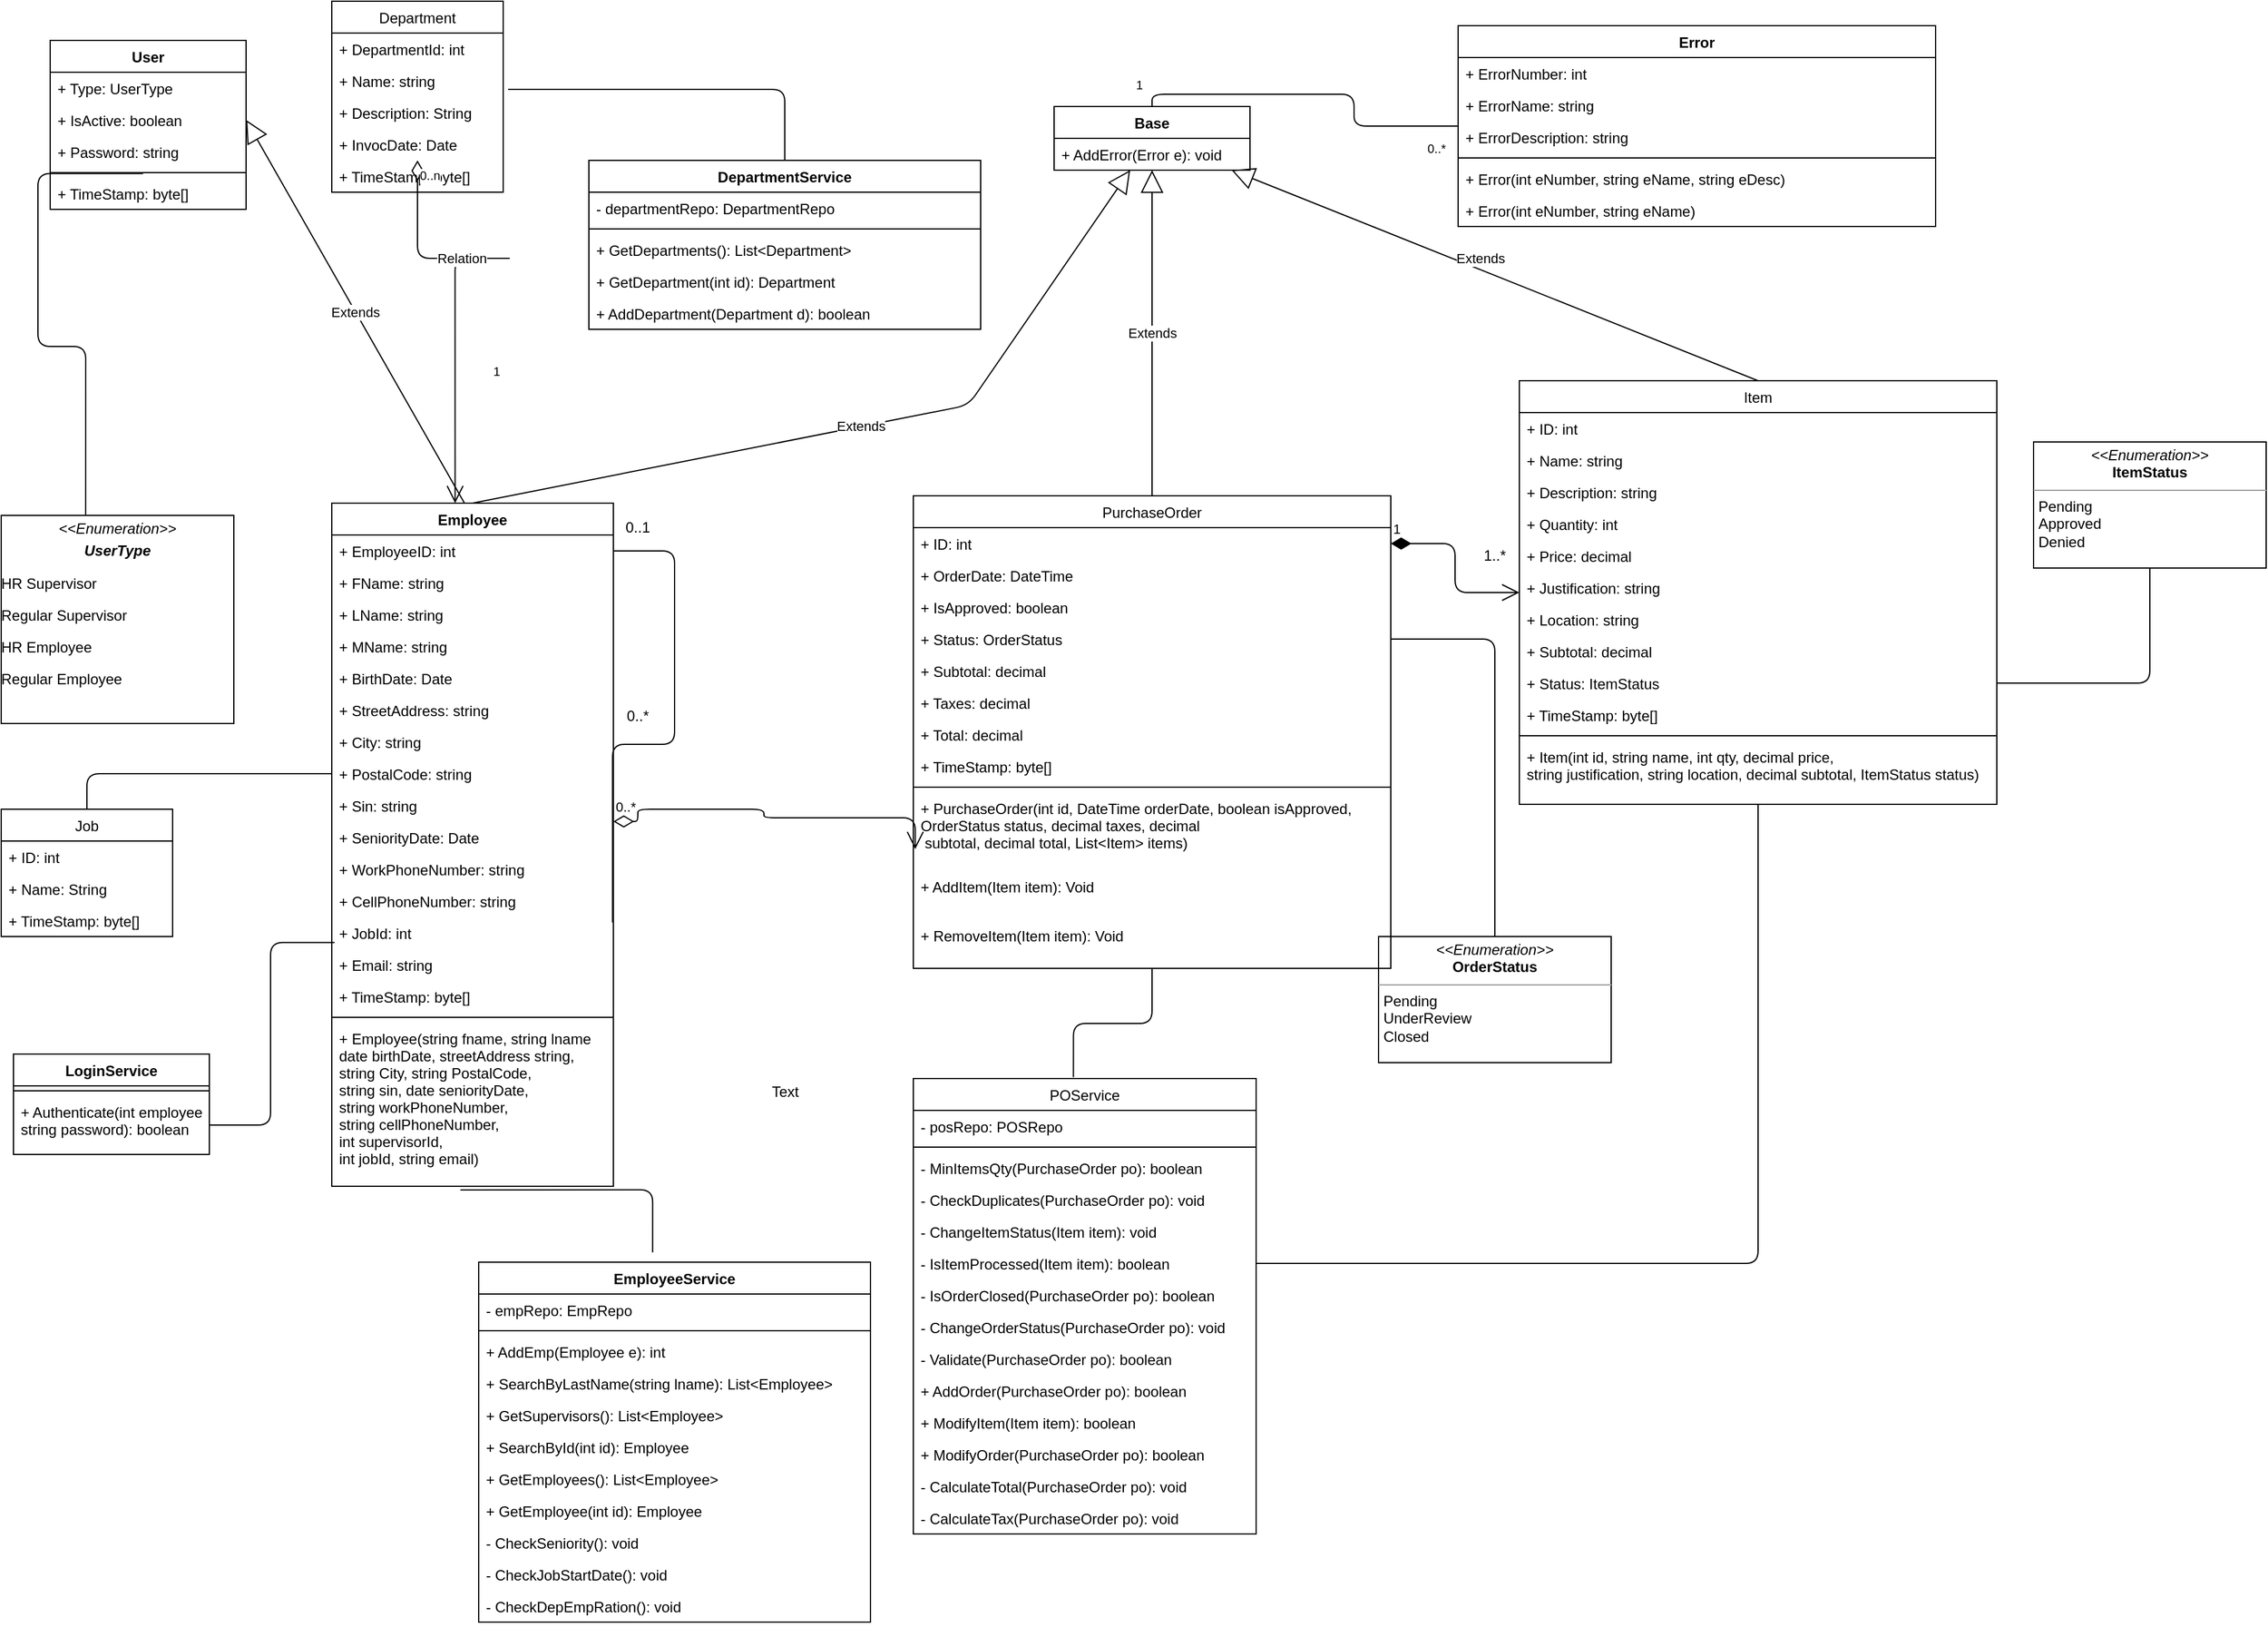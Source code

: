 <mxfile version="13.0.1" type="device"><diagram id="C5RBs43oDa-KdzZeNtuy" name="Page-1"><mxGraphModel dx="1209" dy="791" grid="1" gridSize="10" guides="1" tooltips="1" connect="1" arrows="1" fold="1" page="1" pageScale="1" pageWidth="4681" pageHeight="3300" math="0" shadow="0"><root><mxCell id="WIyWlLk6GJQsqaUBKTNV-0"/><mxCell id="WIyWlLk6GJQsqaUBKTNV-1" parent="WIyWlLk6GJQsqaUBKTNV-0"/><mxCell id="P6I_AFyzG_kGwR3GFfLD-1" value="Department" style="swimlane;fontStyle=0;childLayout=stackLayout;horizontal=1;startSize=26;fillColor=none;horizontalStack=0;resizeParent=1;resizeParentMax=0;resizeLast=0;collapsible=1;marginBottom=0;" parent="WIyWlLk6GJQsqaUBKTNV-1" vertex="1"><mxGeometry x="820" y="10" width="140" height="156" as="geometry"/></mxCell><mxCell id="bKXDlKtTQxM5yPtBPhve-2" value="+ DepartmentId: int&#10;" style="text;strokeColor=none;fillColor=none;align=left;verticalAlign=top;spacingLeft=4;spacingRight=4;overflow=hidden;rotatable=0;points=[[0,0.5],[1,0.5]];portConstraint=eastwest;" parent="P6I_AFyzG_kGwR3GFfLD-1" vertex="1"><mxGeometry y="26" width="140" height="26" as="geometry"/></mxCell><mxCell id="P6I_AFyzG_kGwR3GFfLD-2" value="+ Name: string" style="text;strokeColor=none;fillColor=none;align=left;verticalAlign=top;spacingLeft=4;spacingRight=4;overflow=hidden;rotatable=0;points=[[0,0.5],[1,0.5]];portConstraint=eastwest;" parent="P6I_AFyzG_kGwR3GFfLD-1" vertex="1"><mxGeometry y="52" width="140" height="26" as="geometry"/></mxCell><mxCell id="P6I_AFyzG_kGwR3GFfLD-3" value="+ Description: String" style="text;strokeColor=none;fillColor=none;align=left;verticalAlign=top;spacingLeft=4;spacingRight=4;overflow=hidden;rotatable=0;points=[[0,0.5],[1,0.5]];portConstraint=eastwest;" parent="P6I_AFyzG_kGwR3GFfLD-1" vertex="1"><mxGeometry y="78" width="140" height="26" as="geometry"/></mxCell><mxCell id="P6I_AFyzG_kGwR3GFfLD-4" value="+ InvocDate: Date" style="text;strokeColor=none;fillColor=none;align=left;verticalAlign=top;spacingLeft=4;spacingRight=4;overflow=hidden;rotatable=0;points=[[0,0.5],[1,0.5]];portConstraint=eastwest;" parent="P6I_AFyzG_kGwR3GFfLD-1" vertex="1"><mxGeometry y="104" width="140" height="26" as="geometry"/></mxCell><mxCell id="Zwe6JIAy_T_6WFq7Y2ed-2" value="+ TimeStamp: byte[]" style="text;strokeColor=none;fillColor=none;align=left;verticalAlign=top;spacingLeft=4;spacingRight=4;overflow=hidden;rotatable=0;points=[[0,0.5],[1,0.5]];portConstraint=eastwest;" vertex="1" parent="P6I_AFyzG_kGwR3GFfLD-1"><mxGeometry y="130" width="140" height="26" as="geometry"/></mxCell><mxCell id="M1KIekEEw9vmA7rnOlHV-41" value="&lt;p style=&quot;margin: 0px ; margin-top: 4px ; text-align: center&quot;&gt;&lt;i&gt;&amp;lt;&amp;lt;Enumeration&amp;gt;&amp;gt;&lt;/i&gt;&lt;br&gt;&lt;b&gt;OrderStatus&lt;/b&gt;&lt;/p&gt;&lt;hr size=&quot;1&quot;&gt;&lt;p style=&quot;margin: 0px ; margin-left: 4px&quot;&gt;Pending&lt;/p&gt;&lt;p style=&quot;margin: 0px ; margin-left: 4px&quot;&gt;UnderReview&lt;/p&gt;&lt;p style=&quot;margin: 0px ; margin-left: 4px&quot;&gt;Closed&lt;/p&gt;" style="verticalAlign=top;align=left;overflow=fill;fontSize=12;fontFamily=Helvetica;html=1;" parent="WIyWlLk6GJQsqaUBKTNV-1" vertex="1"><mxGeometry x="1675" y="774" width="190" height="103" as="geometry"/></mxCell><mxCell id="M1KIekEEw9vmA7rnOlHV-45" value="&lt;p style=&quot;margin: 0px ; margin-top: 4px ; text-align: center&quot;&gt;&lt;i&gt;&amp;lt;&amp;lt;Enumeration&amp;gt;&amp;gt;&lt;/i&gt;&lt;br&gt;&lt;b&gt;ItemStatus&lt;/b&gt;&lt;/p&gt;&lt;hr size=&quot;1&quot;&gt;&lt;p style=&quot;margin: 0px ; margin-left: 4px&quot;&gt;Pending&lt;/p&gt;&lt;p style=&quot;margin: 0px ; margin-left: 4px&quot;&gt;Approved&lt;/p&gt;&lt;p style=&quot;margin: 0px ; margin-left: 4px&quot;&gt;Denied&lt;br&gt;&lt;/p&gt;" style="verticalAlign=top;align=left;overflow=fill;fontSize=12;fontFamily=Helvetica;html=1;" parent="WIyWlLk6GJQsqaUBKTNV-1" vertex="1"><mxGeometry x="2210" y="370" width="190" height="103" as="geometry"/></mxCell><mxCell id="7368fgLb0mzuupvW6jYv-3" value="" style="endArrow=none;html=1;edgeStyle=orthogonalEdgeStyle;" parent="WIyWlLk6GJQsqaUBKTNV-1" source="M1KIekEEw9vmA7rnOlHV-35" target="M1KIekEEw9vmA7rnOlHV-41" edge="1"><mxGeometry relative="1" as="geometry"><mxPoint x="540" y="720" as="sourcePoint"/><mxPoint x="700" y="720" as="targetPoint"/></mxGeometry></mxCell><mxCell id="7368fgLb0mzuupvW6jYv-6" value="" style="endArrow=none;html=1;edgeStyle=orthogonalEdgeStyle;entryX=0.5;entryY=1;entryDx=0;entryDy=0;" parent="WIyWlLk6GJQsqaUBKTNV-1" source="M1KIekEEw9vmA7rnOlHV-44" target="M1KIekEEw9vmA7rnOlHV-45" edge="1"><mxGeometry relative="1" as="geometry"><mxPoint x="540" y="900" as="sourcePoint"/><mxPoint x="615" y="983" as="targetPoint"/></mxGeometry></mxCell><mxCell id="7368fgLb0mzuupvW6jYv-11" value="Extends" style="endArrow=block;endSize=16;endFill=0;html=1;exitX=0.5;exitY=0;exitDx=0;exitDy=0;" parent="WIyWlLk6GJQsqaUBKTNV-1" source="M1KIekEEw9vmA7rnOlHV-11" target="7368fgLb0mzuupvW6jYv-34" edge="1"><mxGeometry width="160" relative="1" as="geometry"><mxPoint x="500" y="540" as="sourcePoint"/><mxPoint x="660" y="540" as="targetPoint"/></mxGeometry></mxCell><mxCell id="7368fgLb0mzuupvW6jYv-17" value="Extends" style="endArrow=block;endSize=16;endFill=0;html=1;exitX=0.5;exitY=0;exitDx=0;exitDy=0;" parent="WIyWlLk6GJQsqaUBKTNV-1" source="M1KIekEEw9vmA7rnOlHV-5" target="7368fgLb0mzuupvW6jYv-34" edge="1"><mxGeometry width="160" relative="1" as="geometry"><mxPoint x="385" y="420" as="sourcePoint"/><mxPoint x="605" y="170" as="targetPoint"/><Array as="points"><mxPoint x="1340" y="340"/></Array></mxGeometry></mxCell><mxCell id="7368fgLb0mzuupvW6jYv-19" value="Extends" style="endArrow=block;endSize=16;endFill=0;html=1;exitX=0.5;exitY=0;exitDx=0;exitDy=0;" parent="WIyWlLk6GJQsqaUBKTNV-1" source="M1KIekEEw9vmA7rnOlHV-15" target="7368fgLb0mzuupvW6jYv-34" edge="1"><mxGeometry x="0.067" y="-9" width="160" relative="1" as="geometry"><mxPoint x="510" y="1040" as="sourcePoint"/><mxPoint x="670" y="1040" as="targetPoint"/><Array as="points"/><mxPoint x="-1" as="offset"/></mxGeometry></mxCell><mxCell id="7368fgLb0mzuupvW6jYv-29" value="" style="endArrow=none;html=1;edgeStyle=orthogonalEdgeStyle;exitX=0.5;exitY=0;exitDx=0;exitDy=0;" parent="WIyWlLk6GJQsqaUBKTNV-1" source="7368fgLb0mzuupvW6jYv-34" target="7368fgLb0mzuupvW6jYv-20" edge="1"><mxGeometry relative="1" as="geometry"><mxPoint x="850" y="182" as="sourcePoint"/><mxPoint x="850" y="314" as="targetPoint"/><Array as="points"/></mxGeometry></mxCell><mxCell id="7368fgLb0mzuupvW6jYv-30" value="1" style="resizable=0;html=1;align=left;verticalAlign=bottom;labelBackgroundColor=#ffffff;fontSize=10;" parent="7368fgLb0mzuupvW6jYv-29" connectable="0" vertex="1"><mxGeometry x="-1" relative="1" as="geometry"><mxPoint x="-15" y="-10" as="offset"/></mxGeometry></mxCell><mxCell id="7368fgLb0mzuupvW6jYv-31" value="0..*" style="resizable=0;html=1;align=right;verticalAlign=bottom;labelBackgroundColor=#ffffff;fontSize=10;" parent="7368fgLb0mzuupvW6jYv-29" connectable="0" vertex="1"><mxGeometry x="1" relative="1" as="geometry"><mxPoint x="-10" y="26" as="offset"/></mxGeometry></mxCell><mxCell id="7368fgLb0mzuupvW6jYv-34" value="Base" style="swimlane;fontStyle=1;align=center;verticalAlign=top;childLayout=stackLayout;horizontal=1;startSize=26;horizontalStack=0;resizeParent=1;resizeParentMax=0;resizeLast=0;collapsible=1;marginBottom=0;" parent="WIyWlLk6GJQsqaUBKTNV-1" vertex="1"><mxGeometry x="1410" y="96" width="160" height="52" as="geometry"/></mxCell><mxCell id="7368fgLb0mzuupvW6jYv-37" value="+ AddError(Error e): void" style="text;strokeColor=none;fillColor=none;align=left;verticalAlign=top;spacingLeft=4;spacingRight=4;overflow=hidden;rotatable=0;points=[[0,0.5],[1,0.5]];portConstraint=eastwest;" parent="7368fgLb0mzuupvW6jYv-34" vertex="1"><mxGeometry y="26" width="160" height="26" as="geometry"/></mxCell><mxCell id="7368fgLb0mzuupvW6jYv-20" value="Error" style="swimlane;fontStyle=1;align=center;verticalAlign=top;childLayout=stackLayout;horizontal=1;startSize=26;horizontalStack=0;resizeParent=1;resizeParentMax=0;resizeLast=0;collapsible=1;marginBottom=0;" parent="WIyWlLk6GJQsqaUBKTNV-1" vertex="1"><mxGeometry x="1740" y="30" width="390" height="164" as="geometry"/></mxCell><mxCell id="7368fgLb0mzuupvW6jYv-21" value="+ ErrorNumber: int" style="text;strokeColor=none;fillColor=none;align=left;verticalAlign=top;spacingLeft=4;spacingRight=4;overflow=hidden;rotatable=0;points=[[0,0.5],[1,0.5]];portConstraint=eastwest;" parent="7368fgLb0mzuupvW6jYv-20" vertex="1"><mxGeometry y="26" width="390" height="26" as="geometry"/></mxCell><mxCell id="7368fgLb0mzuupvW6jYv-25" value="+ ErrorName: string" style="text;strokeColor=none;fillColor=none;align=left;verticalAlign=top;spacingLeft=4;spacingRight=4;overflow=hidden;rotatable=0;points=[[0,0.5],[1,0.5]];portConstraint=eastwest;" parent="7368fgLb0mzuupvW6jYv-20" vertex="1"><mxGeometry y="52" width="390" height="26" as="geometry"/></mxCell><mxCell id="7368fgLb0mzuupvW6jYv-26" value="+ ErrorDescription: string" style="text;strokeColor=none;fillColor=none;align=left;verticalAlign=top;spacingLeft=4;spacingRight=4;overflow=hidden;rotatable=0;points=[[0,0.5],[1,0.5]];portConstraint=eastwest;" parent="7368fgLb0mzuupvW6jYv-20" vertex="1"><mxGeometry y="78" width="390" height="26" as="geometry"/></mxCell><mxCell id="7368fgLb0mzuupvW6jYv-39" value="" style="line;strokeWidth=1;fillColor=none;align=left;verticalAlign=middle;spacingTop=-1;spacingLeft=3;spacingRight=3;rotatable=0;labelPosition=right;points=[];portConstraint=eastwest;" parent="7368fgLb0mzuupvW6jYv-20" vertex="1"><mxGeometry y="104" width="390" height="8" as="geometry"/></mxCell><mxCell id="7368fgLb0mzuupvW6jYv-38" value="+ Error(int eNumber, string eName, string eDesc)" style="text;strokeColor=none;fillColor=none;align=left;verticalAlign=top;spacingLeft=4;spacingRight=4;overflow=hidden;rotatable=0;points=[[0,0.5],[1,0.5]];portConstraint=eastwest;" parent="7368fgLb0mzuupvW6jYv-20" vertex="1"><mxGeometry y="112" width="390" height="26" as="geometry"/></mxCell><mxCell id="7368fgLb0mzuupvW6jYv-40" value="+ Error(int eNumber, string eName)" style="text;strokeColor=none;fillColor=none;align=left;verticalAlign=top;spacingLeft=4;spacingRight=4;overflow=hidden;rotatable=0;points=[[0,0.5],[1,0.5]];portConstraint=eastwest;" parent="7368fgLb0mzuupvW6jYv-20" vertex="1"><mxGeometry y="138" width="390" height="26" as="geometry"/></mxCell><mxCell id="M1KIekEEw9vmA7rnOlHV-15" value="Item" style="swimlane;fontStyle=0;childLayout=stackLayout;horizontal=1;startSize=26;fillColor=none;horizontalStack=0;resizeParent=1;resizeParentMax=0;resizeLast=0;collapsible=1;marginBottom=0;" parent="WIyWlLk6GJQsqaUBKTNV-1" vertex="1"><mxGeometry x="1790" y="320" width="390" height="346" as="geometry"/></mxCell><mxCell id="M1KIekEEw9vmA7rnOlHV-21" value="+ ID: int" style="text;strokeColor=none;fillColor=none;align=left;verticalAlign=top;spacingLeft=4;spacingRight=4;overflow=hidden;rotatable=0;points=[[0,0.5],[1,0.5]];portConstraint=eastwest;" parent="M1KIekEEw9vmA7rnOlHV-15" vertex="1"><mxGeometry y="26" width="390" height="26" as="geometry"/></mxCell><mxCell id="M1KIekEEw9vmA7rnOlHV-16" value="+ Name: string" style="text;strokeColor=none;fillColor=none;align=left;verticalAlign=top;spacingLeft=4;spacingRight=4;overflow=hidden;rotatable=0;points=[[0,0.5],[1,0.5]];portConstraint=eastwest;" parent="M1KIekEEw9vmA7rnOlHV-15" vertex="1"><mxGeometry y="52" width="390" height="26" as="geometry"/></mxCell><mxCell id="M1KIekEEw9vmA7rnOlHV-17" value="+ Description: string" style="text;strokeColor=none;fillColor=none;align=left;verticalAlign=top;spacingLeft=4;spacingRight=4;overflow=hidden;rotatable=0;points=[[0,0.5],[1,0.5]];portConstraint=eastwest;" parent="M1KIekEEw9vmA7rnOlHV-15" vertex="1"><mxGeometry y="78" width="390" height="26" as="geometry"/></mxCell><mxCell id="M1KIekEEw9vmA7rnOlHV-18" value="+ Quantity: int" style="text;strokeColor=none;fillColor=none;align=left;verticalAlign=top;spacingLeft=4;spacingRight=4;overflow=hidden;rotatable=0;points=[[0,0.5],[1,0.5]];portConstraint=eastwest;" parent="M1KIekEEw9vmA7rnOlHV-15" vertex="1"><mxGeometry y="104" width="390" height="26" as="geometry"/></mxCell><mxCell id="M1KIekEEw9vmA7rnOlHV-19" value="+ Price: decimal" style="text;strokeColor=none;fillColor=none;align=left;verticalAlign=top;spacingLeft=4;spacingRight=4;overflow=hidden;rotatable=0;points=[[0,0.5],[1,0.5]];portConstraint=eastwest;" parent="M1KIekEEw9vmA7rnOlHV-15" vertex="1"><mxGeometry y="130" width="390" height="26" as="geometry"/></mxCell><mxCell id="M1KIekEEw9vmA7rnOlHV-20" value="+ Justification: string" style="text;strokeColor=none;fillColor=none;align=left;verticalAlign=top;spacingLeft=4;spacingRight=4;overflow=hidden;rotatable=0;points=[[0,0.5],[1,0.5]];portConstraint=eastwest;" parent="M1KIekEEw9vmA7rnOlHV-15" vertex="1"><mxGeometry y="156" width="390" height="26" as="geometry"/></mxCell><mxCell id="M1KIekEEw9vmA7rnOlHV-31" value="+ Location: string" style="text;strokeColor=none;fillColor=none;align=left;verticalAlign=top;spacingLeft=4;spacingRight=4;overflow=hidden;rotatable=0;points=[[0,0.5],[1,0.5]];portConstraint=eastwest;" parent="M1KIekEEw9vmA7rnOlHV-15" vertex="1"><mxGeometry y="182" width="390" height="26" as="geometry"/></mxCell><mxCell id="M1KIekEEw9vmA7rnOlHV-40" value="+ Subtotal: decimal" style="text;strokeColor=none;fillColor=none;align=left;verticalAlign=top;spacingLeft=4;spacingRight=4;overflow=hidden;rotatable=0;points=[[0,0.5],[1,0.5]];portConstraint=eastwest;" parent="M1KIekEEw9vmA7rnOlHV-15" vertex="1"><mxGeometry y="208" width="390" height="26" as="geometry"/></mxCell><mxCell id="M1KIekEEw9vmA7rnOlHV-44" value="+ Status: ItemStatus" style="text;strokeColor=none;fillColor=none;align=left;verticalAlign=top;spacingLeft=4;spacingRight=4;overflow=hidden;rotatable=0;points=[[0,0.5],[1,0.5]];portConstraint=eastwest;" parent="M1KIekEEw9vmA7rnOlHV-15" vertex="1"><mxGeometry y="234" width="390" height="26" as="geometry"/></mxCell><mxCell id="Zwe6JIAy_T_6WFq7Y2ed-0" value="+ TimeStamp: byte[]" style="text;strokeColor=none;fillColor=none;align=left;verticalAlign=top;spacingLeft=4;spacingRight=4;overflow=hidden;rotatable=0;points=[[0,0.5],[1,0.5]];portConstraint=eastwest;" vertex="1" parent="M1KIekEEw9vmA7rnOlHV-15"><mxGeometry y="260" width="390" height="26" as="geometry"/></mxCell><mxCell id="7368fgLb0mzuupvW6jYv-2" value="" style="line;strokeWidth=1;fillColor=none;align=left;verticalAlign=middle;spacingTop=-1;spacingLeft=3;spacingRight=3;rotatable=0;labelPosition=right;points=[];portConstraint=eastwest;" parent="M1KIekEEw9vmA7rnOlHV-15" vertex="1"><mxGeometry y="286" width="390" height="8" as="geometry"/></mxCell><mxCell id="7368fgLb0mzuupvW6jYv-1" value="+ Item(int id, string name, int qty, decimal price, &#10;string justification, string location, decimal subtotal, ItemStatus status)" style="text;strokeColor=none;fillColor=none;align=left;verticalAlign=top;spacingLeft=4;spacingRight=4;overflow=hidden;rotatable=0;points=[[0,0.5],[1,0.5]];portConstraint=eastwest;" parent="M1KIekEEw9vmA7rnOlHV-15" vertex="1"><mxGeometry y="294" width="390" height="52" as="geometry"/></mxCell><mxCell id="M1KIekEEw9vmA7rnOlHV-11" value="PurchaseOrder" style="swimlane;fontStyle=0;childLayout=stackLayout;horizontal=1;startSize=26;fillColor=none;horizontalStack=0;resizeParent=1;resizeParentMax=0;resizeLast=0;collapsible=1;marginBottom=0;" parent="WIyWlLk6GJQsqaUBKTNV-1" vertex="1"><mxGeometry x="1295" y="414" width="390" height="386" as="geometry"/></mxCell><mxCell id="M1KIekEEw9vmA7rnOlHV-12" value="+ ID: int" style="text;strokeColor=none;fillColor=none;align=left;verticalAlign=top;spacingLeft=4;spacingRight=4;overflow=hidden;rotatable=0;points=[[0,0.5],[1,0.5]];portConstraint=eastwest;" parent="M1KIekEEw9vmA7rnOlHV-11" vertex="1"><mxGeometry y="26" width="390" height="26" as="geometry"/></mxCell><mxCell id="M1KIekEEw9vmA7rnOlHV-13" value="+ OrderDate: DateTime" style="text;strokeColor=none;fillColor=none;align=left;verticalAlign=top;spacingLeft=4;spacingRight=4;overflow=hidden;rotatable=0;points=[[0,0.5],[1,0.5]];portConstraint=eastwest;" parent="M1KIekEEw9vmA7rnOlHV-11" vertex="1"><mxGeometry y="52" width="390" height="26" as="geometry"/></mxCell><mxCell id="M1KIekEEw9vmA7rnOlHV-14" value="+ IsApproved: boolean" style="text;strokeColor=none;fillColor=none;align=left;verticalAlign=top;spacingLeft=4;spacingRight=4;overflow=hidden;rotatable=0;points=[[0,0.5],[1,0.5]];portConstraint=eastwest;" parent="M1KIekEEw9vmA7rnOlHV-11" vertex="1"><mxGeometry y="78" width="390" height="26" as="geometry"/></mxCell><mxCell id="M1KIekEEw9vmA7rnOlHV-35" value="+ Status: OrderStatus" style="text;strokeColor=none;fillColor=none;align=left;verticalAlign=top;spacingLeft=4;spacingRight=4;overflow=hidden;rotatable=0;points=[[0,0.5],[1,0.5]];portConstraint=eastwest;" parent="M1KIekEEw9vmA7rnOlHV-11" vertex="1"><mxGeometry y="104" width="390" height="26" as="geometry"/></mxCell><mxCell id="M1KIekEEw9vmA7rnOlHV-36" value="+ Subtotal: decimal" style="text;strokeColor=none;fillColor=none;align=left;verticalAlign=top;spacingLeft=4;spacingRight=4;overflow=hidden;rotatable=0;points=[[0,0.5],[1,0.5]];portConstraint=eastwest;" parent="M1KIekEEw9vmA7rnOlHV-11" vertex="1"><mxGeometry y="130" width="390" height="26" as="geometry"/></mxCell><mxCell id="M1KIekEEw9vmA7rnOlHV-37" value="+ Taxes: decimal" style="text;strokeColor=none;fillColor=none;align=left;verticalAlign=top;spacingLeft=4;spacingRight=4;overflow=hidden;rotatable=0;points=[[0,0.5],[1,0.5]];portConstraint=eastwest;" parent="M1KIekEEw9vmA7rnOlHV-11" vertex="1"><mxGeometry y="156" width="390" height="26" as="geometry"/></mxCell><mxCell id="M1KIekEEw9vmA7rnOlHV-38" value="+ Total: decimal" style="text;strokeColor=none;fillColor=none;align=left;verticalAlign=top;spacingLeft=4;spacingRight=4;overflow=hidden;rotatable=0;points=[[0,0.5],[1,0.5]];portConstraint=eastwest;" parent="M1KIekEEw9vmA7rnOlHV-11" vertex="1"><mxGeometry y="182" width="390" height="26" as="geometry"/></mxCell><mxCell id="Zwe6JIAy_T_6WFq7Y2ed-1" value="+ TimeStamp: byte[]" style="text;strokeColor=none;fillColor=none;align=left;verticalAlign=top;spacingLeft=4;spacingRight=4;overflow=hidden;rotatable=0;points=[[0,0.5],[1,0.5]];portConstraint=eastwest;" vertex="1" parent="M1KIekEEw9vmA7rnOlHV-11"><mxGeometry y="208" width="390" height="26" as="geometry"/></mxCell><mxCell id="7368fgLb0mzuupvW6jYv-46" value="" style="line;strokeWidth=1;fillColor=none;align=left;verticalAlign=middle;spacingTop=-1;spacingLeft=3;spacingRight=3;rotatable=0;labelPosition=right;points=[];portConstraint=eastwest;" parent="M1KIekEEw9vmA7rnOlHV-11" vertex="1"><mxGeometry y="234" width="390" height="8" as="geometry"/></mxCell><mxCell id="7368fgLb0mzuupvW6jYv-47" value="+ PurchaseOrder(int id, DateTime orderDate, boolean isApproved, &#10;OrderStatus status, decimal taxes, decimal&#10; subtotal, decimal total, List&lt;Item&gt; items)" style="text;strokeColor=none;fillColor=none;align=left;verticalAlign=top;spacingLeft=4;spacingRight=4;overflow=hidden;rotatable=0;points=[[0,0.5],[1,0.5]];portConstraint=eastwest;" parent="M1KIekEEw9vmA7rnOlHV-11" vertex="1"><mxGeometry y="242" width="390" height="64" as="geometry"/></mxCell><mxCell id="qAektl5Otq9EUnJN1KpI-5" value="+ AddItem(Item item): Void" style="text;strokeColor=none;fillColor=none;align=left;verticalAlign=top;spacingLeft=4;spacingRight=4;overflow=hidden;rotatable=0;points=[[0,0.5],[1,0.5]];portConstraint=eastwest;" parent="M1KIekEEw9vmA7rnOlHV-11" vertex="1"><mxGeometry y="306" width="390" height="40" as="geometry"/></mxCell><mxCell id="qAektl5Otq9EUnJN1KpI-6" value="+ RemoveItem(Item item): Void" style="text;strokeColor=none;fillColor=none;align=left;verticalAlign=top;spacingLeft=4;spacingRight=4;overflow=hidden;rotatable=0;points=[[0,0.5],[1,0.5]];portConstraint=eastwest;" parent="M1KIekEEw9vmA7rnOlHV-11" vertex="1"><mxGeometry y="346" width="390" height="40" as="geometry"/></mxCell><mxCell id="bKXDlKtTQxM5yPtBPhve-20" value="User&#10;" style="swimlane;fontStyle=1;align=center;verticalAlign=top;childLayout=stackLayout;horizontal=1;startSize=26;horizontalStack=0;resizeParent=1;resizeParentMax=0;resizeLast=0;collapsible=1;marginBottom=0;" parent="WIyWlLk6GJQsqaUBKTNV-1" vertex="1"><mxGeometry x="590" y="42" width="160" height="138" as="geometry"/></mxCell><mxCell id="bKXDlKtTQxM5yPtBPhve-21" value="+ Type: UserType" style="text;strokeColor=none;fillColor=none;align=left;verticalAlign=top;spacingLeft=4;spacingRight=4;overflow=hidden;rotatable=0;points=[[0,0.5],[1,0.5]];portConstraint=eastwest;" parent="bKXDlKtTQxM5yPtBPhve-20" vertex="1"><mxGeometry y="26" width="160" height="26" as="geometry"/></mxCell><mxCell id="M1KIekEEw9vmA7rnOlHV-10" value="+ IsActive: boolean" style="text;strokeColor=none;fillColor=none;align=left;verticalAlign=top;spacingLeft=4;spacingRight=4;overflow=hidden;rotatable=0;points=[[0,0.5],[1,0.5]];portConstraint=eastwest;" parent="bKXDlKtTQxM5yPtBPhve-20" vertex="1"><mxGeometry y="52" width="160" height="26" as="geometry"/></mxCell><mxCell id="M1KIekEEw9vmA7rnOlHV-9" value="+ Password: string" style="text;strokeColor=none;fillColor=none;align=left;verticalAlign=top;spacingLeft=4;spacingRight=4;overflow=hidden;rotatable=0;points=[[0,0.5],[1,0.5]];portConstraint=eastwest;" parent="bKXDlKtTQxM5yPtBPhve-20" vertex="1"><mxGeometry y="78" width="160" height="26" as="geometry"/></mxCell><mxCell id="bKXDlKtTQxM5yPtBPhve-22" value="" style="line;strokeWidth=1;fillColor=none;align=left;verticalAlign=middle;spacingTop=-1;spacingLeft=3;spacingRight=3;rotatable=0;labelPosition=right;points=[];portConstraint=eastwest;" parent="bKXDlKtTQxM5yPtBPhve-20" vertex="1"><mxGeometry y="104" width="160" height="8" as="geometry"/></mxCell><mxCell id="Zwe6JIAy_T_6WFq7Y2ed-3" value="+ TimeStamp: byte[]" style="text;strokeColor=none;fillColor=none;align=left;verticalAlign=top;spacingLeft=4;spacingRight=4;overflow=hidden;rotatable=0;points=[[0,0.5],[1,0.5]];portConstraint=eastwest;" vertex="1" parent="bKXDlKtTQxM5yPtBPhve-20"><mxGeometry y="112" width="160" height="26" as="geometry"/></mxCell><mxCell id="RqJeRWdrLtDHhouws7hQ-16" value="DepartmentService" style="swimlane;fontStyle=1;align=center;verticalAlign=top;childLayout=stackLayout;horizontal=1;startSize=26;horizontalStack=0;resizeParent=1;resizeParentMax=0;resizeLast=0;collapsible=1;marginBottom=0;" parent="WIyWlLk6GJQsqaUBKTNV-1" vertex="1"><mxGeometry x="1030" y="140" width="320" height="138" as="geometry"/></mxCell><mxCell id="RqJeRWdrLtDHhouws7hQ-17" value="- departmentRepo: DepartmentRepo" style="text;strokeColor=none;fillColor=none;align=left;verticalAlign=top;spacingLeft=4;spacingRight=4;overflow=hidden;rotatable=0;points=[[0,0.5],[1,0.5]];portConstraint=eastwest;" parent="RqJeRWdrLtDHhouws7hQ-16" vertex="1"><mxGeometry y="26" width="320" height="26" as="geometry"/></mxCell><mxCell id="RqJeRWdrLtDHhouws7hQ-18" value="" style="line;strokeWidth=1;fillColor=none;align=left;verticalAlign=middle;spacingTop=-1;spacingLeft=3;spacingRight=3;rotatable=0;labelPosition=right;points=[];portConstraint=eastwest;" parent="RqJeRWdrLtDHhouws7hQ-16" vertex="1"><mxGeometry y="52" width="320" height="8" as="geometry"/></mxCell><mxCell id="RqJeRWdrLtDHhouws7hQ-19" value="+ GetDepartments(): List&lt;Department&gt;" style="text;strokeColor=none;fillColor=none;align=left;verticalAlign=top;spacingLeft=4;spacingRight=4;overflow=hidden;rotatable=0;points=[[0,0.5],[1,0.5]];portConstraint=eastwest;" parent="RqJeRWdrLtDHhouws7hQ-16" vertex="1"><mxGeometry y="60" width="320" height="26" as="geometry"/></mxCell><mxCell id="RqJeRWdrLtDHhouws7hQ-20" value="+ GetDepartment(int id): Department&#10;" style="text;strokeColor=none;fillColor=none;align=left;verticalAlign=top;spacingLeft=4;spacingRight=4;overflow=hidden;rotatable=0;points=[[0,0.5],[1,0.5]];portConstraint=eastwest;" parent="RqJeRWdrLtDHhouws7hQ-16" vertex="1"><mxGeometry y="86" width="320" height="26" as="geometry"/></mxCell><mxCell id="RqJeRWdrLtDHhouws7hQ-22" value="+ AddDepartment(Department d): boolean&#10;" style="text;strokeColor=none;fillColor=none;align=left;verticalAlign=top;spacingLeft=4;spacingRight=4;overflow=hidden;rotatable=0;points=[[0,0.5],[1,0.5]];portConstraint=eastwest;" parent="RqJeRWdrLtDHhouws7hQ-16" vertex="1"><mxGeometry y="112" width="320" height="26" as="geometry"/></mxCell><mxCell id="7368fgLb0mzuupvW6jYv-48" value="POService" style="swimlane;fontStyle=0;childLayout=stackLayout;horizontal=1;startSize=26;fillColor=none;horizontalStack=0;resizeParent=1;resizeParentMax=0;resizeLast=0;collapsible=1;marginBottom=0;" parent="WIyWlLk6GJQsqaUBKTNV-1" vertex="1"><mxGeometry x="1295" y="890" width="280" height="372" as="geometry"/></mxCell><mxCell id="7368fgLb0mzuupvW6jYv-49" value="- posRepo: POSRepo" style="text;strokeColor=none;fillColor=none;align=left;verticalAlign=top;spacingLeft=4;spacingRight=4;overflow=hidden;rotatable=0;points=[[0,0.5],[1,0.5]];portConstraint=eastwest;" parent="7368fgLb0mzuupvW6jYv-48" vertex="1"><mxGeometry y="26" width="280" height="26" as="geometry"/></mxCell><mxCell id="7368fgLb0mzuupvW6jYv-52" value="" style="line;strokeWidth=1;fillColor=none;align=left;verticalAlign=middle;spacingTop=-1;spacingLeft=3;spacingRight=3;rotatable=0;labelPosition=right;points=[];portConstraint=eastwest;" parent="7368fgLb0mzuupvW6jYv-48" vertex="1"><mxGeometry y="52" width="280" height="8" as="geometry"/></mxCell><mxCell id="7368fgLb0mzuupvW6jYv-51" value="- MinItemsQty(PurchaseOrder po): boolean" style="text;strokeColor=none;fillColor=none;align=left;verticalAlign=top;spacingLeft=4;spacingRight=4;overflow=hidden;rotatable=0;points=[[0,0.5],[1,0.5]];portConstraint=eastwest;" parent="7368fgLb0mzuupvW6jYv-48" vertex="1"><mxGeometry y="60" width="280" height="26" as="geometry"/></mxCell><mxCell id="7368fgLb0mzuupvW6jYv-53" value="- CheckDuplicates(PurchaseOrder po): void" style="text;strokeColor=none;fillColor=none;align=left;verticalAlign=top;spacingLeft=4;spacingRight=4;overflow=hidden;rotatable=0;points=[[0,0.5],[1,0.5]];portConstraint=eastwest;" parent="7368fgLb0mzuupvW6jYv-48" vertex="1"><mxGeometry y="86" width="280" height="26" as="geometry"/></mxCell><mxCell id="7368fgLb0mzuupvW6jYv-55" value="- ChangeItemStatus(Item item): void" style="text;strokeColor=none;fillColor=none;align=left;verticalAlign=top;spacingLeft=4;spacingRight=4;overflow=hidden;rotatable=0;points=[[0,0.5],[1,0.5]];portConstraint=eastwest;" parent="7368fgLb0mzuupvW6jYv-48" vertex="1"><mxGeometry y="112" width="280" height="26" as="geometry"/></mxCell><mxCell id="7368fgLb0mzuupvW6jYv-60" value="- IsItemProcessed(Item item): boolean" style="text;strokeColor=none;fillColor=none;align=left;verticalAlign=top;spacingLeft=4;spacingRight=4;overflow=hidden;rotatable=0;points=[[0,0.5],[1,0.5]];portConstraint=eastwest;" parent="7368fgLb0mzuupvW6jYv-48" vertex="1"><mxGeometry y="138" width="280" height="26" as="geometry"/></mxCell><mxCell id="7368fgLb0mzuupvW6jYv-61" value="- IsOrderClosed(PurchaseOrder po): boolean" style="text;strokeColor=none;fillColor=none;align=left;verticalAlign=top;spacingLeft=4;spacingRight=4;overflow=hidden;rotatable=0;points=[[0,0.5],[1,0.5]];portConstraint=eastwest;" parent="7368fgLb0mzuupvW6jYv-48" vertex="1"><mxGeometry y="164" width="280" height="26" as="geometry"/></mxCell><mxCell id="7368fgLb0mzuupvW6jYv-56" value="- ChangeOrderStatus(PurchaseOrder po): void" style="text;strokeColor=none;fillColor=none;align=left;verticalAlign=top;spacingLeft=4;spacingRight=4;overflow=hidden;rotatable=0;points=[[0,0.5],[1,0.5]];portConstraint=eastwest;" parent="7368fgLb0mzuupvW6jYv-48" vertex="1"><mxGeometry y="190" width="280" height="26" as="geometry"/></mxCell><mxCell id="7368fgLb0mzuupvW6jYv-57" value="- Validate(PurchaseOrder po): boolean" style="text;strokeColor=none;fillColor=none;align=left;verticalAlign=top;spacingLeft=4;spacingRight=4;overflow=hidden;rotatable=0;points=[[0,0.5],[1,0.5]];portConstraint=eastwest;" parent="7368fgLb0mzuupvW6jYv-48" vertex="1"><mxGeometry y="216" width="280" height="26" as="geometry"/></mxCell><mxCell id="7368fgLb0mzuupvW6jYv-58" value="+ AddOrder(PurchaseOrder po): boolean" style="text;strokeColor=none;fillColor=none;align=left;verticalAlign=top;spacingLeft=4;spacingRight=4;overflow=hidden;rotatable=0;points=[[0,0.5],[1,0.5]];portConstraint=eastwest;" parent="7368fgLb0mzuupvW6jYv-48" vertex="1"><mxGeometry y="242" width="280" height="26" as="geometry"/></mxCell><mxCell id="7368fgLb0mzuupvW6jYv-59" value="+ ModifyItem(Item item): boolean" style="text;strokeColor=none;fillColor=none;align=left;verticalAlign=top;spacingLeft=4;spacingRight=4;overflow=hidden;rotatable=0;points=[[0,0.5],[1,0.5]];portConstraint=eastwest;" parent="7368fgLb0mzuupvW6jYv-48" vertex="1"><mxGeometry y="268" width="280" height="26" as="geometry"/></mxCell><mxCell id="7368fgLb0mzuupvW6jYv-62" value="+ ModifyOrder(PurchaseOrder po): boolean" style="text;strokeColor=none;fillColor=none;align=left;verticalAlign=top;spacingLeft=4;spacingRight=4;overflow=hidden;rotatable=0;points=[[0,0.5],[1,0.5]];portConstraint=eastwest;" parent="7368fgLb0mzuupvW6jYv-48" vertex="1"><mxGeometry y="294" width="280" height="26" as="geometry"/></mxCell><mxCell id="qAektl5Otq9EUnJN1KpI-8" value="- CalculateTotal(PurchaseOrder po): void" style="text;strokeColor=none;fillColor=none;align=left;verticalAlign=top;spacingLeft=4;spacingRight=4;overflow=hidden;rotatable=0;points=[[0,0.5],[1,0.5]];portConstraint=eastwest;" parent="7368fgLb0mzuupvW6jYv-48" vertex="1"><mxGeometry y="320" width="280" height="26" as="geometry"/></mxCell><mxCell id="qAektl5Otq9EUnJN1KpI-9" value="- CalculateTax(PurchaseOrder po): void" style="text;strokeColor=none;fillColor=none;align=left;verticalAlign=top;spacingLeft=4;spacingRight=4;overflow=hidden;rotatable=0;points=[[0,0.5],[1,0.5]];portConstraint=eastwest;" parent="7368fgLb0mzuupvW6jYv-48" vertex="1"><mxGeometry y="346" width="280" height="26" as="geometry"/></mxCell><mxCell id="7368fgLb0mzuupvW6jYv-63" value="" style="endArrow=none;html=1;edgeStyle=orthogonalEdgeStyle;exitX=0.467;exitY=-0.003;exitDx=0;exitDy=0;exitPerimeter=0;" parent="WIyWlLk6GJQsqaUBKTNV-1" source="7368fgLb0mzuupvW6jYv-48" target="M1KIekEEw9vmA7rnOlHV-11" edge="1"><mxGeometry relative="1" as="geometry"><mxPoint x="1590" y="720" as="sourcePoint"/><mxPoint x="1750" y="720" as="targetPoint"/></mxGeometry></mxCell><mxCell id="7368fgLb0mzuupvW6jYv-66" value="" style="endArrow=none;html=1;edgeStyle=orthogonalEdgeStyle;exitX=1;exitY=0.5;exitDx=0;exitDy=0;" parent="WIyWlLk6GJQsqaUBKTNV-1" source="7368fgLb0mzuupvW6jYv-60" target="M1KIekEEw9vmA7rnOlHV-15" edge="1"><mxGeometry relative="1" as="geometry"><mxPoint x="1435.76" y="899.04" as="sourcePoint"/><mxPoint x="1500.067" y="704" as="targetPoint"/></mxGeometry></mxCell><mxCell id="bKXDlKtTQxM5yPtBPhve-7" value="Relation" style="endArrow=open;html=1;endSize=12;startArrow=diamondThin;startSize=14;startFill=0;edgeStyle=orthogonalEdgeStyle;entryX=0.438;entryY=0;entryDx=0;entryDy=0;entryPerimeter=0;" parent="WIyWlLk6GJQsqaUBKTNV-1" source="P6I_AFyzG_kGwR3GFfLD-4" target="M1KIekEEw9vmA7rnOlHV-5" edge="1"><mxGeometry relative="1" as="geometry"><mxPoint x="940" y="170" as="sourcePoint"/><mxPoint x="1100" y="170" as="targetPoint"/><Array as="points"><mxPoint x="970" y="220"/><mxPoint x="970" y="220"/></Array></mxGeometry></mxCell><mxCell id="bKXDlKtTQxM5yPtBPhve-8" value="0..n" style="resizable=0;html=1;align=left;verticalAlign=top;labelBackgroundColor=#ffffff;fontSize=10;" parent="bKXDlKtTQxM5yPtBPhve-7" connectable="0" vertex="1"><mxGeometry x="-1" relative="1" as="geometry"/></mxCell><mxCell id="bKXDlKtTQxM5yPtBPhve-9" value="1" style="resizable=0;html=1;align=right;verticalAlign=top;labelBackgroundColor=#ffffff;fontSize=10;" parent="bKXDlKtTQxM5yPtBPhve-7" connectable="0" vertex="1"><mxGeometry x="1" relative="1" as="geometry"/></mxCell><mxCell id="bKXDlKtTQxM5yPtBPhve-10" value="1&lt;br&gt;" style="resizable=0;html=1;align=left;verticalAlign=top;labelBackgroundColor=#ffffff;fontSize=10;" parent="WIyWlLk6GJQsqaUBKTNV-1" connectable="0" vertex="1"><mxGeometry x="950" y="300" as="geometry"/></mxCell><mxCell id="bKXDlKtTQxM5yPtBPhve-17" value="" style="endArrow=none;html=1;edgeStyle=orthogonalEdgeStyle;exitX=0.444;exitY=-0.027;exitDx=0;exitDy=0;exitPerimeter=0;entryX=0.457;entryY=1.022;entryDx=0;entryDy=0;entryPerimeter=0;" parent="WIyWlLk6GJQsqaUBKTNV-1" source="bKXDlKtTQxM5yPtBPhve-11" target="bKXDlKtTQxM5yPtBPhve-19" edge="1"><mxGeometry relative="1" as="geometry"><mxPoint x="990.0" y="889.04" as="sourcePoint"/><mxPoint x="971" y="802" as="targetPoint"/></mxGeometry></mxCell><mxCell id="bKXDlKtTQxM5yPtBPhve-24" value="&lt;p style=&quot;margin: 0px ; margin-top: 4px ; text-align: center&quot;&gt;&lt;i&gt;&amp;lt;&amp;lt;Enumeration&amp;gt;&amp;gt;&lt;/i&gt;&lt;/p&gt;&lt;p style=&quot;margin: 0px ; margin-top: 4px ; text-align: center&quot;&gt;&lt;i&gt;&lt;b&gt;UserType&lt;/b&gt;&lt;/i&gt;&lt;br&gt;&lt;/p&gt;&lt;p class=&quot;MsoNormal&quot; style=&quot;margin-bottom: 0in ; margin-bottom: 0.0pt ; line-height: normal&quot;&gt;&lt;span style=&quot;font-family: &amp;#34;verdana&amp;#34; , sans-serif&quot;&gt;HR Supervisor&amp;nbsp;&lt;/span&gt;&lt;/p&gt;&lt;p class=&quot;MsoNormal&quot; style=&quot;margin-bottom: 0in ; margin-bottom: 0.0pt ; line-height: normal&quot;&gt;&lt;span style=&quot;font-family: &amp;#34;verdana&amp;#34; , sans-serif&quot;&gt;Regular Supervisor&amp;nbsp;&lt;/span&gt;&lt;/p&gt;&lt;p class=&quot;MsoNormal&quot; style=&quot;margin-bottom: 0in ; margin-bottom: 0.0pt ; line-height: normal&quot;&gt;&lt;span style=&quot;font-family: &amp;#34;verdana&amp;#34; , sans-serif&quot;&gt;HR Employee&lt;/span&gt;&lt;/p&gt;&lt;p class=&quot;MsoNormal&quot; style=&quot;margin-bottom: 0in ; margin-bottom: 0.0pt ; line-height: normal&quot;&gt;&lt;span style=&quot;font-family: &amp;#34;verdana&amp;#34; , sans-serif&quot;&gt;Regular Employee&lt;/span&gt;&lt;span style=&quot;font-family: &amp;#34;verdana&amp;#34; , sans-serif&quot;&gt;&amp;nbsp;&lt;/span&gt;&lt;/p&gt;" style="verticalAlign=top;align=left;overflow=fill;fontSize=12;fontFamily=Helvetica;html=1;" parent="WIyWlLk6GJQsqaUBKTNV-1" vertex="1"><mxGeometry x="550" y="430" width="190" height="170" as="geometry"/></mxCell><mxCell id="bKXDlKtTQxM5yPtBPhve-25" value="" style="endArrow=none;html=1;edgeStyle=orthogonalEdgeStyle;exitX=0.363;exitY=0;exitDx=0;exitDy=0;exitPerimeter=0;entryX=0.474;entryY=0.588;entryDx=0;entryDy=0;entryPerimeter=0;" parent="WIyWlLk6GJQsqaUBKTNV-1" source="bKXDlKtTQxM5yPtBPhve-24" target="bKXDlKtTQxM5yPtBPhve-22" edge="1"><mxGeometry relative="1" as="geometry"><mxPoint x="645" y="424" as="sourcePoint"/><mxPoint x="590" y="178" as="targetPoint"/></mxGeometry></mxCell><mxCell id="bKXDlKtTQxM5yPtBPhve-26" value="Extends" style="endArrow=block;endSize=16;endFill=0;html=1;exitX=0.474;exitY=0.002;exitDx=0;exitDy=0;exitPerimeter=0;entryX=1;entryY=0.5;entryDx=0;entryDy=0;" parent="WIyWlLk6GJQsqaUBKTNV-1" source="M1KIekEEw9vmA7rnOlHV-5" target="M1KIekEEw9vmA7rnOlHV-10" edge="1"><mxGeometry width="160" relative="1" as="geometry"><mxPoint x="780" y="340" as="sourcePoint"/><mxPoint x="1195.625" y="158" as="targetPoint"/></mxGeometry></mxCell><mxCell id="bKXDlKtTQxM5yPtBPhve-32" value="" style="endArrow=none;html=1;edgeStyle=orthogonalEdgeStyle;exitX=1.029;exitY=0.769;exitDx=0;exitDy=0;exitPerimeter=0;" parent="WIyWlLk6GJQsqaUBKTNV-1" source="P6I_AFyzG_kGwR3GFfLD-2" target="RqJeRWdrLtDHhouws7hQ-16" edge="1"><mxGeometry relative="1" as="geometry"><mxPoint x="1030.0" y="125.04" as="sourcePoint"/><mxPoint x="1160" y="39" as="targetPoint"/></mxGeometry></mxCell><object label="Employee" Login="" id="M1KIekEEw9vmA7rnOlHV-5"><mxCell style="swimlane;fontStyle=1;align=center;verticalAlign=top;childLayout=stackLayout;horizontal=1;startSize=26;horizontalStack=0;resizeParent=1;resizeParentMax=0;resizeLast=0;collapsible=1;marginBottom=0;" parent="WIyWlLk6GJQsqaUBKTNV-1" vertex="1"><mxGeometry x="820" y="420" width="230" height="558" as="geometry"><mxRectangle x="150" y="310" width="90" height="26" as="alternateBounds"/></mxGeometry></mxCell></object><mxCell id="M1KIekEEw9vmA7rnOlHV-6" value="+ EmployeeID: int" style="text;strokeColor=none;fillColor=none;align=left;verticalAlign=top;spacingLeft=4;spacingRight=4;overflow=hidden;rotatable=0;points=[[0,0.5],[1,0.5]];portConstraint=eastwest;" parent="M1KIekEEw9vmA7rnOlHV-5" vertex="1"><mxGeometry y="26" width="230" height="26" as="geometry"/></mxCell><mxCell id="P6I_AFyzG_kGwR3GFfLD-30" value="+ FName: string" style="text;strokeColor=none;fillColor=none;align=left;verticalAlign=top;spacingLeft=4;spacingRight=4;overflow=hidden;rotatable=0;points=[[0,0.5],[1,0.5]];portConstraint=eastwest;" parent="M1KIekEEw9vmA7rnOlHV-5" vertex="1"><mxGeometry y="52" width="230" height="26" as="geometry"/></mxCell><mxCell id="P6I_AFyzG_kGwR3GFfLD-29" value="+ LName: string" style="text;strokeColor=none;fillColor=none;align=left;verticalAlign=top;spacingLeft=4;spacingRight=4;overflow=hidden;rotatable=0;points=[[0,0.5],[1,0.5]];portConstraint=eastwest;" parent="M1KIekEEw9vmA7rnOlHV-5" vertex="1"><mxGeometry y="78" width="230" height="26" as="geometry"/></mxCell><mxCell id="P6I_AFyzG_kGwR3GFfLD-40" value="+ MName: string" style="text;strokeColor=none;fillColor=none;align=left;verticalAlign=top;spacingLeft=4;spacingRight=4;overflow=hidden;rotatable=0;points=[[0,0.5],[1,0.5]];portConstraint=eastwest;" parent="M1KIekEEw9vmA7rnOlHV-5" vertex="1"><mxGeometry y="104" width="230" height="26" as="geometry"/></mxCell><mxCell id="P6I_AFyzG_kGwR3GFfLD-41" value="+ BirthDate: Date" style="text;strokeColor=none;fillColor=none;align=left;verticalAlign=top;spacingLeft=4;spacingRight=4;overflow=hidden;rotatable=0;points=[[0,0.5],[1,0.5]];portConstraint=eastwest;" parent="M1KIekEEw9vmA7rnOlHV-5" vertex="1"><mxGeometry y="130" width="230" height="26" as="geometry"/></mxCell><mxCell id="P6I_AFyzG_kGwR3GFfLD-32" value="+ StreetAddress: string" style="text;strokeColor=none;fillColor=none;align=left;verticalAlign=top;spacingLeft=4;spacingRight=4;overflow=hidden;rotatable=0;points=[[0,0.5],[1,0.5]];portConstraint=eastwest;" parent="M1KIekEEw9vmA7rnOlHV-5" vertex="1"><mxGeometry y="156" width="230" height="26" as="geometry"/></mxCell><mxCell id="P6I_AFyzG_kGwR3GFfLD-42" value="+ City: string" style="text;strokeColor=none;fillColor=none;align=left;verticalAlign=top;spacingLeft=4;spacingRight=4;overflow=hidden;rotatable=0;points=[[0,0.5],[1,0.5]];portConstraint=eastwest;" parent="M1KIekEEw9vmA7rnOlHV-5" vertex="1"><mxGeometry y="182" width="230" height="26" as="geometry"/></mxCell><mxCell id="P6I_AFyzG_kGwR3GFfLD-27" value="+ PostalCode: string" style="text;strokeColor=none;fillColor=none;align=left;verticalAlign=top;spacingLeft=4;spacingRight=4;overflow=hidden;rotatable=0;points=[[0,0.5],[1,0.5]];portConstraint=eastwest;" parent="M1KIekEEw9vmA7rnOlHV-5" vertex="1"><mxGeometry y="208" width="230" height="26" as="geometry"/></mxCell><mxCell id="P6I_AFyzG_kGwR3GFfLD-35" value="+ Sin: string" style="text;strokeColor=none;fillColor=none;align=left;verticalAlign=top;spacingLeft=4;spacingRight=4;overflow=hidden;rotatable=0;points=[[0,0.5],[1,0.5]];portConstraint=eastwest;" parent="M1KIekEEw9vmA7rnOlHV-5" vertex="1"><mxGeometry y="234" width="230" height="26" as="geometry"/></mxCell><mxCell id="P6I_AFyzG_kGwR3GFfLD-34" value="+ SeniorityDate: Date" style="text;strokeColor=none;fillColor=none;align=left;verticalAlign=top;spacingLeft=4;spacingRight=4;overflow=hidden;rotatable=0;points=[[0,0.5],[1,0.5]];portConstraint=eastwest;" parent="M1KIekEEw9vmA7rnOlHV-5" vertex="1"><mxGeometry y="260" width="230" height="26" as="geometry"/></mxCell><mxCell id="P6I_AFyzG_kGwR3GFfLD-38" value="+ WorkPhoneNumber: string&#10;" style="text;strokeColor=none;fillColor=none;align=left;verticalAlign=top;spacingLeft=4;spacingRight=4;overflow=hidden;rotatable=0;points=[[0,0.5],[1,0.5]];portConstraint=eastwest;" parent="M1KIekEEw9vmA7rnOlHV-5" vertex="1"><mxGeometry y="286" width="230" height="26" as="geometry"/></mxCell><mxCell id="P6I_AFyzG_kGwR3GFfLD-36" value="+ CellPhoneNumber: string&#10;" style="text;strokeColor=none;fillColor=none;align=left;verticalAlign=top;spacingLeft=4;spacingRight=4;overflow=hidden;rotatable=0;points=[[0,0.5],[1,0.5]];portConstraint=eastwest;" parent="M1KIekEEw9vmA7rnOlHV-5" vertex="1"><mxGeometry y="312" width="230" height="26" as="geometry"/></mxCell><mxCell id="bKXDlKtTQxM5yPtBPhve-1" value="+ JobId: int&#10;" style="text;strokeColor=none;fillColor=none;align=left;verticalAlign=top;spacingLeft=4;spacingRight=4;overflow=hidden;rotatable=0;points=[[0,0.5],[1,0.5]];portConstraint=eastwest;" parent="M1KIekEEw9vmA7rnOlHV-5" vertex="1"><mxGeometry y="338" width="230" height="26" as="geometry"/></mxCell><mxCell id="P6I_AFyzG_kGwR3GFfLD-33" value="+ Email: string" style="text;strokeColor=none;fillColor=none;align=left;verticalAlign=top;spacingLeft=4;spacingRight=4;overflow=hidden;rotatable=0;points=[[0,0.5],[1,0.5]];portConstraint=eastwest;" parent="M1KIekEEw9vmA7rnOlHV-5" vertex="1"><mxGeometry y="364" width="230" height="26" as="geometry"/></mxCell><mxCell id="Zwe6JIAy_T_6WFq7Y2ed-6" value="+ TimeStamp: byte[]" style="text;strokeColor=none;fillColor=none;align=left;verticalAlign=top;spacingLeft=4;spacingRight=4;overflow=hidden;rotatable=0;points=[[0,0.5],[1,0.5]];portConstraint=eastwest;" vertex="1" parent="M1KIekEEw9vmA7rnOlHV-5"><mxGeometry y="390" width="230" height="26" as="geometry"/></mxCell><mxCell id="bKXDlKtTQxM5yPtBPhve-18" value="" style="line;strokeWidth=1;fillColor=none;align=left;verticalAlign=middle;spacingTop=-1;spacingLeft=3;spacingRight=3;rotatable=0;labelPosition=right;points=[];portConstraint=eastwest;" parent="M1KIekEEw9vmA7rnOlHV-5" vertex="1"><mxGeometry y="416" width="230" height="8" as="geometry"/></mxCell><mxCell id="bKXDlKtTQxM5yPtBPhve-19" value="+ Employee(string fname, string lname&#10;date birthDate, streetAddress string,&#10;string City, string PostalCode,&#10;string sin, date seniorityDate,&#10;string workPhoneNumber,&#10;string cellPhoneNumber,&#10;int supervisorId,&#10;int jobId, string email)" style="text;strokeColor=none;fillColor=none;align=left;verticalAlign=top;spacingLeft=4;spacingRight=4;overflow=hidden;rotatable=0;points=[[0,0.5],[1,0.5]];portConstraint=eastwest;" parent="M1KIekEEw9vmA7rnOlHV-5" vertex="1"><mxGeometry y="424" width="230" height="134" as="geometry"/></mxCell><mxCell id="YZiwZJ1dDheeb0d3EVff-4" value="" style="endArrow=none;html=1;edgeStyle=orthogonalEdgeStyle;exitX=1;exitY=0.5;exitDx=0;exitDy=0;entryX=0.997;entryY=0.172;entryDx=0;entryDy=0;entryPerimeter=0;" parent="M1KIekEEw9vmA7rnOlHV-5" source="M1KIekEEw9vmA7rnOlHV-6" edge="1"><mxGeometry relative="1" as="geometry"><mxPoint x="132.08" y="626.274" as="sourcePoint"/><mxPoint x="229.31" y="342.472" as="targetPoint"/><Array as="points"><mxPoint x="280" y="39"/><mxPoint x="280" y="197"/><mxPoint x="229" y="197"/></Array></mxGeometry></mxCell><mxCell id="qAektl5Otq9EUnJN1KpI-3" value="1" style="endArrow=open;html=1;endSize=12;startArrow=diamondThin;startSize=14;startFill=1;edgeStyle=orthogonalEdgeStyle;align=left;verticalAlign=bottom;exitX=1;exitY=0.5;exitDx=0;exitDy=0;" parent="WIyWlLk6GJQsqaUBKTNV-1" source="M1KIekEEw9vmA7rnOlHV-12" target="M1KIekEEw9vmA7rnOlHV-15" edge="1"><mxGeometry x="-1" y="3" relative="1" as="geometry"><mxPoint x="1630" y="570" as="sourcePoint"/><mxPoint x="1790" y="570" as="targetPoint"/></mxGeometry></mxCell><mxCell id="qAektl5Otq9EUnJN1KpI-4" value="1..*" style="text;html=1;strokeColor=none;fillColor=none;align=center;verticalAlign=middle;whiteSpace=wrap;rounded=0;" parent="WIyWlLk6GJQsqaUBKTNV-1" vertex="1"><mxGeometry x="1750" y="453" width="40" height="20" as="geometry"/></mxCell><mxCell id="YZiwZJ1dDheeb0d3EVff-5" value="LoginService" style="swimlane;fontStyle=1;align=center;verticalAlign=top;childLayout=stackLayout;horizontal=1;startSize=26;horizontalStack=0;resizeParent=1;resizeParentMax=0;resizeLast=0;collapsible=1;marginBottom=0;" parent="WIyWlLk6GJQsqaUBKTNV-1" vertex="1"><mxGeometry x="560" y="870" width="160" height="82" as="geometry"/></mxCell><mxCell id="YZiwZJ1dDheeb0d3EVff-7" value="" style="line;strokeWidth=1;fillColor=none;align=left;verticalAlign=middle;spacingTop=-1;spacingLeft=3;spacingRight=3;rotatable=0;labelPosition=right;points=[];portConstraint=eastwest;" parent="YZiwZJ1dDheeb0d3EVff-5" vertex="1"><mxGeometry y="26" width="160" height="8" as="geometry"/></mxCell><mxCell id="qAektl5Otq9EUnJN1KpI-7" value="+ Authenticate(int employeeId, &#10;string password): boolean&#10;" style="text;strokeColor=none;fillColor=none;align=left;verticalAlign=top;spacingLeft=4;spacingRight=4;overflow=hidden;rotatable=0;points=[[0,0.5],[1,0.5]];portConstraint=eastwest;" parent="YZiwZJ1dDheeb0d3EVff-5" vertex="1"><mxGeometry y="34" width="160" height="48" as="geometry"/></mxCell><mxCell id="YZiwZJ1dDheeb0d3EVff-9" value="" style="endArrow=none;html=1;edgeStyle=orthogonalEdgeStyle;entryX=0.01;entryY=-0.195;entryDx=0;entryDy=0;entryPerimeter=0;" parent="WIyWlLk6GJQsqaUBKTNV-1" source="qAektl5Otq9EUnJN1KpI-7" target="P6I_AFyzG_kGwR3GFfLD-33" edge="1"><mxGeometry relative="1" as="geometry"><mxPoint x="786.97" y="951.324" as="sourcePoint"/><mxPoint x="770.0" y="869.998" as="targetPoint"/></mxGeometry></mxCell><mxCell id="YZiwZJ1dDheeb0d3EVff-10" value="0..1" style="text;html=1;strokeColor=none;fillColor=none;align=center;verticalAlign=middle;whiteSpace=wrap;rounded=0;" parent="WIyWlLk6GJQsqaUBKTNV-1" vertex="1"><mxGeometry x="1050" y="430" width="40" height="20" as="geometry"/></mxCell><mxCell id="YZiwZJ1dDheeb0d3EVff-11" value="0..*" style="text;html=1;strokeColor=none;fillColor=none;align=center;verticalAlign=middle;whiteSpace=wrap;rounded=0;" parent="WIyWlLk6GJQsqaUBKTNV-1" vertex="1"><mxGeometry x="1050" y="584" width="40" height="20" as="geometry"/></mxCell><mxCell id="bKXDlKtTQxM5yPtBPhve-11" value="EmployeeService" style="swimlane;fontStyle=1;align=center;verticalAlign=top;childLayout=stackLayout;horizontal=1;startSize=26;horizontalStack=0;resizeParent=1;resizeParentMax=0;resizeLast=0;collapsible=1;marginBottom=0;" parent="WIyWlLk6GJQsqaUBKTNV-1" vertex="1"><mxGeometry x="940" y="1040" width="320" height="294" as="geometry"/></mxCell><mxCell id="bKXDlKtTQxM5yPtBPhve-12" value="- empRepo: EmpRepo" style="text;strokeColor=none;fillColor=none;align=left;verticalAlign=top;spacingLeft=4;spacingRight=4;overflow=hidden;rotatable=0;points=[[0,0.5],[1,0.5]];portConstraint=eastwest;" parent="bKXDlKtTQxM5yPtBPhve-11" vertex="1"><mxGeometry y="26" width="320" height="26" as="geometry"/></mxCell><mxCell id="bKXDlKtTQxM5yPtBPhve-13" value="" style="line;strokeWidth=1;fillColor=none;align=left;verticalAlign=middle;spacingTop=-1;spacingLeft=3;spacingRight=3;rotatable=0;labelPosition=right;points=[];portConstraint=eastwest;" parent="bKXDlKtTQxM5yPtBPhve-11" vertex="1"><mxGeometry y="52" width="320" height="8" as="geometry"/></mxCell><mxCell id="bKXDlKtTQxM5yPtBPhve-16" value="+ AddEmp(Employee e): int" style="text;strokeColor=none;fillColor=none;align=left;verticalAlign=top;spacingLeft=4;spacingRight=4;overflow=hidden;rotatable=0;points=[[0,0.5],[1,0.5]];portConstraint=eastwest;" parent="bKXDlKtTQxM5yPtBPhve-11" vertex="1"><mxGeometry y="60" width="320" height="26" as="geometry"/></mxCell><mxCell id="bKXDlKtTQxM5yPtBPhve-33" value="+ SearchByLastName(string lname): List&lt;Employee&gt;" style="text;strokeColor=none;fillColor=none;align=left;verticalAlign=top;spacingLeft=4;spacingRight=4;overflow=hidden;rotatable=0;points=[[0,0.5],[1,0.5]];portConstraint=eastwest;" parent="bKXDlKtTQxM5yPtBPhve-11" vertex="1"><mxGeometry y="86" width="320" height="26" as="geometry"/></mxCell><mxCell id="YZiwZJ1dDheeb0d3EVff-13" value="+ GetSupervisors(): List&lt;Employee&gt;" style="text;strokeColor=none;fillColor=none;align=left;verticalAlign=top;spacingLeft=4;spacingRight=4;overflow=hidden;rotatable=0;points=[[0,0.5],[1,0.5]];portConstraint=eastwest;" parent="bKXDlKtTQxM5yPtBPhve-11" vertex="1"><mxGeometry y="112" width="320" height="26" as="geometry"/></mxCell><mxCell id="bKXDlKtTQxM5yPtBPhve-14" value="+ SearchById(int id): Employee" style="text;strokeColor=none;fillColor=none;align=left;verticalAlign=top;spacingLeft=4;spacingRight=4;overflow=hidden;rotatable=0;points=[[0,0.5],[1,0.5]];portConstraint=eastwest;" parent="bKXDlKtTQxM5yPtBPhve-11" vertex="1"><mxGeometry y="138" width="320" height="26" as="geometry"/></mxCell><mxCell id="RqJeRWdrLtDHhouws7hQ-14" value="+ GetEmployees(): List&lt;Employee&gt;" style="text;strokeColor=none;fillColor=none;align=left;verticalAlign=top;spacingLeft=4;spacingRight=4;overflow=hidden;rotatable=0;points=[[0,0.5],[1,0.5]];portConstraint=eastwest;" parent="bKXDlKtTQxM5yPtBPhve-11" vertex="1"><mxGeometry y="164" width="320" height="26" as="geometry"/></mxCell><mxCell id="RqJeRWdrLtDHhouws7hQ-15" value="+ GetEmployee(int id): Employee" style="text;strokeColor=none;fillColor=none;align=left;verticalAlign=top;spacingLeft=4;spacingRight=4;overflow=hidden;rotatable=0;points=[[0,0.5],[1,0.5]];portConstraint=eastwest;" parent="bKXDlKtTQxM5yPtBPhve-11" vertex="1"><mxGeometry y="190" width="320" height="26" as="geometry"/></mxCell><mxCell id="RqJeRWdrLtDHhouws7hQ-23" value="- CheckSeniority(): void&#10;" style="text;strokeColor=none;fillColor=none;align=left;verticalAlign=top;spacingLeft=4;spacingRight=4;overflow=hidden;rotatable=0;points=[[0,0.5],[1,0.5]];portConstraint=eastwest;" parent="bKXDlKtTQxM5yPtBPhve-11" vertex="1"><mxGeometry y="216" width="320" height="26" as="geometry"/></mxCell><mxCell id="RqJeRWdrLtDHhouws7hQ-24" value="- CheckJobStartDate(): void&#10;" style="text;strokeColor=none;fillColor=none;align=left;verticalAlign=top;spacingLeft=4;spacingRight=4;overflow=hidden;rotatable=0;points=[[0,0.5],[1,0.5]];portConstraint=eastwest;" parent="bKXDlKtTQxM5yPtBPhve-11" vertex="1"><mxGeometry y="242" width="320" height="26" as="geometry"/></mxCell><mxCell id="RqJeRWdrLtDHhouws7hQ-25" value="- CheckDepEmpRation(): void&#10;" style="text;strokeColor=none;fillColor=none;align=left;verticalAlign=top;spacingLeft=4;spacingRight=4;overflow=hidden;rotatable=0;points=[[0,0.5],[1,0.5]];portConstraint=eastwest;" parent="bKXDlKtTQxM5yPtBPhve-11" vertex="1"><mxGeometry y="268" width="320" height="26" as="geometry"/></mxCell><mxCell id="YZiwZJ1dDheeb0d3EVff-15" value="0..*" style="endArrow=open;html=1;endSize=12;startArrow=diamondThin;startSize=14;startFill=0;edgeStyle=orthogonalEdgeStyle;align=left;verticalAlign=bottom;entryX=0.004;entryY=0.728;entryDx=0;entryDy=0;entryPerimeter=0;exitX=1;exitY=0;exitDx=0;exitDy=0;exitPerimeter=0;" parent="WIyWlLk6GJQsqaUBKTNV-1" source="P6I_AFyzG_kGwR3GFfLD-34" target="7368fgLb0mzuupvW6jYv-47" edge="1"><mxGeometry x="-1" y="3" relative="1" as="geometry"><mxPoint x="1110" y="700" as="sourcePoint"/><mxPoint x="1270" y="700" as="targetPoint"/><Array as="points"><mxPoint x="1070" y="680"/><mxPoint x="1070" y="670"/><mxPoint x="1173" y="670"/><mxPoint x="1173" y="677"/></Array></mxGeometry></mxCell><mxCell id="hm_dFIRHpWjlRga6DFRJ-0" value="Job" style="swimlane;fontStyle=0;childLayout=stackLayout;horizontal=1;startSize=26;fillColor=none;horizontalStack=0;resizeParent=1;resizeParentMax=0;resizeLast=0;collapsible=1;marginBottom=0;" parent="WIyWlLk6GJQsqaUBKTNV-1" vertex="1"><mxGeometry x="550" y="670" width="140" height="104" as="geometry"/></mxCell><mxCell id="hm_dFIRHpWjlRga6DFRJ-1" value="+ ID: int" style="text;strokeColor=none;fillColor=none;align=left;verticalAlign=top;spacingLeft=4;spacingRight=4;overflow=hidden;rotatable=0;points=[[0,0.5],[1,0.5]];portConstraint=eastwest;" parent="hm_dFIRHpWjlRga6DFRJ-0" vertex="1"><mxGeometry y="26" width="140" height="26" as="geometry"/></mxCell><mxCell id="hm_dFIRHpWjlRga6DFRJ-2" value="+ Name: String" style="text;strokeColor=none;fillColor=none;align=left;verticalAlign=top;spacingLeft=4;spacingRight=4;overflow=hidden;rotatable=0;points=[[0,0.5],[1,0.5]];portConstraint=eastwest;" parent="hm_dFIRHpWjlRga6DFRJ-0" vertex="1"><mxGeometry y="52" width="140" height="26" as="geometry"/></mxCell><mxCell id="Zwe6JIAy_T_6WFq7Y2ed-4" value="+ TimeStamp: byte[]" style="text;strokeColor=none;fillColor=none;align=left;verticalAlign=top;spacingLeft=4;spacingRight=4;overflow=hidden;rotatable=0;points=[[0,0.5],[1,0.5]];portConstraint=eastwest;" vertex="1" parent="hm_dFIRHpWjlRga6DFRJ-0"><mxGeometry y="78" width="140" height="26" as="geometry"/></mxCell><mxCell id="hm_dFIRHpWjlRga6DFRJ-4" value="" style="endArrow=none;html=1;edgeStyle=orthogonalEdgeStyle;entryX=0;entryY=0.5;entryDx=0;entryDy=0;" parent="WIyWlLk6GJQsqaUBKTNV-1" source="hm_dFIRHpWjlRga6DFRJ-0" target="P6I_AFyzG_kGwR3GFfLD-27" edge="1"><mxGeometry relative="1" as="geometry"><mxPoint x="1100" y="630" as="sourcePoint"/><mxPoint x="1260" y="630" as="targetPoint"/></mxGeometry></mxCell><mxCell id="Zwe6JIAy_T_6WFq7Y2ed-5" value="Text" style="text;html=1;align=center;verticalAlign=middle;resizable=0;points=[];autosize=1;" vertex="1" parent="WIyWlLk6GJQsqaUBKTNV-1"><mxGeometry x="1170" y="891" width="40" height="20" as="geometry"/></mxCell></root></mxGraphModel></diagram></mxfile>